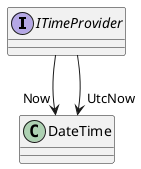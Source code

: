 @startuml
interface ITimeProvider {
}
ITimeProvider --> "Now" DateTime
ITimeProvider --> "UtcNow" DateTime
@enduml
